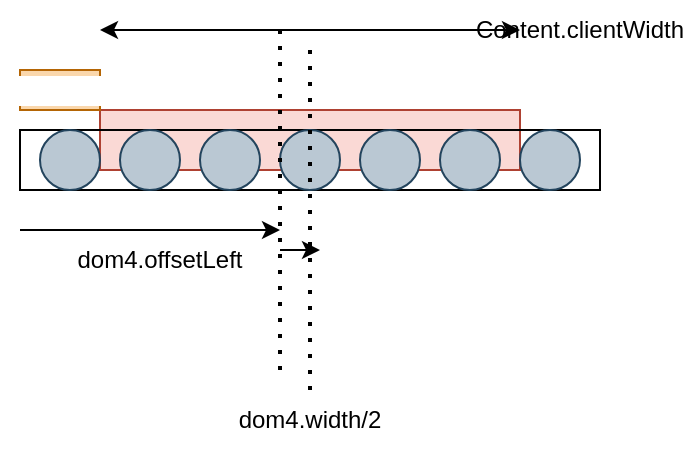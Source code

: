 <mxfile>
    <diagram id="TI5Iru9bcn7vMiWRovmG" name="第 1 页">
        <mxGraphModel dx="430" dy="287" grid="1" gridSize="10" guides="1" tooltips="1" connect="1" arrows="1" fold="1" page="1" pageScale="1" pageWidth="827" pageHeight="1169" background="none" math="0" shadow="0">
            <root>
                <mxCell id="0"/>
                <mxCell id="1" parent="0"/>
                <object label="" id="11">
                    <mxCell style="rounded=0;whiteSpace=wrap;html=1;fillColor=#fad9d5;strokeColor=#ae4132;" parent="1" vertex="1">
                        <mxGeometry x="110" y="100" width="210" height="30" as="geometry"/>
                    </mxCell>
                </object>
                <mxCell id="14" value="" style="group;fillColor=none;" parent="1" vertex="1" connectable="0">
                    <mxGeometry x="70" y="110" width="310" height="30" as="geometry"/>
                </mxCell>
                <mxCell id="2" value="" style="rounded=0;whiteSpace=wrap;html=1;fillColor=none;" parent="14" vertex="1">
                    <mxGeometry width="290" height="30" as="geometry"/>
                </mxCell>
                <mxCell id="4" value="" style="ellipse;whiteSpace=wrap;html=1;aspect=fixed;fillColor=#bac8d3;strokeColor=#23445d;" parent="14" vertex="1">
                    <mxGeometry x="10" width="30" height="30" as="geometry"/>
                </mxCell>
                <mxCell id="5" value="" style="ellipse;whiteSpace=wrap;html=1;aspect=fixed;fillColor=#bac8d3;strokeColor=#23445d;" parent="14" vertex="1">
                    <mxGeometry x="50" width="30" height="30" as="geometry"/>
                </mxCell>
                <mxCell id="6" value="" style="ellipse;whiteSpace=wrap;html=1;aspect=fixed;fillColor=#bac8d3;strokeColor=#23445d;" parent="14" vertex="1">
                    <mxGeometry x="90" width="30" height="30" as="geometry"/>
                </mxCell>
                <mxCell id="7" value="" style="ellipse;whiteSpace=wrap;html=1;aspect=fixed;fillColor=#bac8d3;strokeColor=#23445d;" parent="14" vertex="1">
                    <mxGeometry x="130" width="30" height="30" as="geometry"/>
                </mxCell>
                <mxCell id="8" value="" style="ellipse;whiteSpace=wrap;html=1;aspect=fixed;fillColor=#bac8d3;strokeColor=#23445d;" parent="14" vertex="1">
                    <mxGeometry x="170" width="30" height="30" as="geometry"/>
                </mxCell>
                <mxCell id="12" value="" style="ellipse;whiteSpace=wrap;html=1;aspect=fixed;fillColor=#bac8d3;strokeColor=#23445d;" parent="14" vertex="1">
                    <mxGeometry x="210" width="30" height="30" as="geometry"/>
                </mxCell>
                <mxCell id="13" value="" style="ellipse;whiteSpace=wrap;html=1;aspect=fixed;fillColor=#bac8d3;strokeColor=#23445d;" parent="14" vertex="1">
                    <mxGeometry x="250" width="30" height="30" as="geometry"/>
                </mxCell>
                <mxCell id="15" value="" style="rounded=0;whiteSpace=wrap;html=1;fillColor=#fad7ac;strokeColor=#b46504;" parent="1" vertex="1">
                    <mxGeometry x="70" y="80" width="40" height="20" as="geometry"/>
                </mxCell>
                <mxCell id="16" value="" style="endArrow=classic;html=1;" parent="1" edge="1">
                    <mxGeometry width="50" height="50" relative="1" as="geometry">
                        <mxPoint x="70" y="160" as="sourcePoint"/>
                        <mxPoint x="200" y="160" as="targetPoint"/>
                    </mxGeometry>
                </mxCell>
                <mxCell id="18" value="" style="endArrow=none;dashed=1;html=1;dashPattern=1 3;strokeWidth=2;" parent="1" edge="1">
                    <mxGeometry width="50" height="50" relative="1" as="geometry">
                        <mxPoint x="200" y="230" as="sourcePoint"/>
                        <mxPoint x="200" y="60" as="targetPoint"/>
                    </mxGeometry>
                </mxCell>
                <mxCell id="19" value="dom4.offsetLeft" style="text;html=1;strokeColor=none;fillColor=none;align=center;verticalAlign=middle;whiteSpace=wrap;rounded=0;" parent="1" vertex="1">
                    <mxGeometry x="110" y="160" width="60" height="30" as="geometry"/>
                </mxCell>
                <mxCell id="20" value="" style="endArrow=classic;html=1;" parent="1" edge="1">
                    <mxGeometry width="50" height="50" relative="1" as="geometry">
                        <mxPoint x="200" y="170" as="sourcePoint"/>
                        <mxPoint x="220" y="170" as="targetPoint"/>
                    </mxGeometry>
                </mxCell>
                <mxCell id="23" value="" style="endArrow=none;dashed=1;html=1;dashPattern=1 3;strokeWidth=2;entryX=0.5;entryY=0;entryDx=0;entryDy=0;" parent="1" target="22" edge="1">
                    <mxGeometry width="50" height="50" relative="1" as="geometry">
                        <mxPoint x="215" y="70" as="sourcePoint"/>
                        <mxPoint x="215" y="110" as="targetPoint"/>
                    </mxGeometry>
                </mxCell>
                <mxCell id="22" value="dom4.width/2" style="text;html=1;strokeColor=none;fillColor=none;align=center;verticalAlign=middle;whiteSpace=wrap;rounded=0;" parent="1" vertex="1">
                    <mxGeometry x="185" y="240" width="60" height="30" as="geometry"/>
                </mxCell>
                <mxCell id="24" value="移动距离" style="text;html=1;align=center;verticalAlign=middle;whiteSpace=wrap;rounded=0;shadow=0;fontColor=#FFFFFF;labelBackgroundColor=default;" parent="1" vertex="1">
                    <mxGeometry x="60" y="75" width="60" height="30" as="geometry"/>
                </mxCell>
                <mxCell id="25" value="" style="endArrow=classic;startArrow=classic;html=1;" edge="1" parent="1" target="26">
                    <mxGeometry width="50" height="50" relative="1" as="geometry">
                        <mxPoint x="110" y="60" as="sourcePoint"/>
                        <mxPoint x="320" y="70" as="targetPoint"/>
                    </mxGeometry>
                </mxCell>
                <mxCell id="26" value="Content.clientWidth" style="text;html=1;strokeColor=none;fillColor=none;align=center;verticalAlign=middle;whiteSpace=wrap;rounded=0;rotation=0;" vertex="1" parent="1">
                    <mxGeometry x="320" y="45" width="60" height="30" as="geometry"/>
                </mxCell>
            </root>
        </mxGraphModel>
    </diagram>
</mxfile>